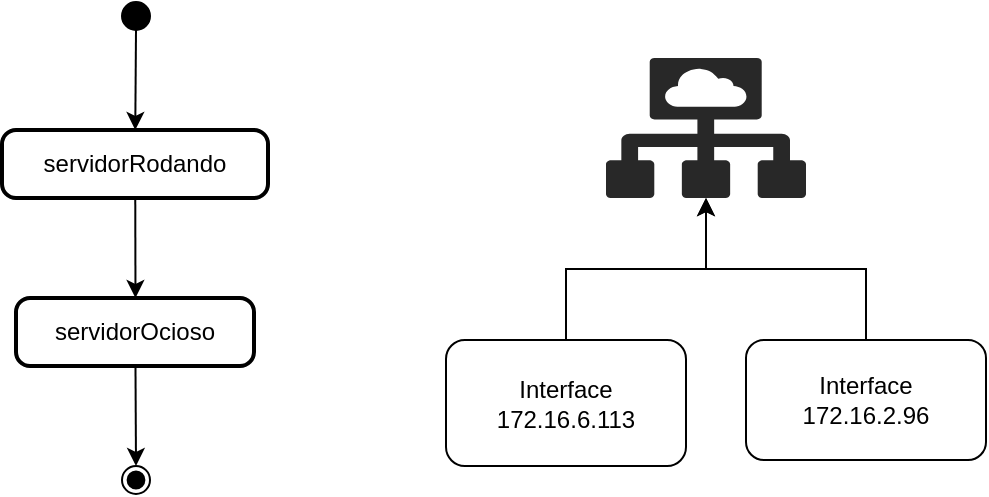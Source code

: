<mxfile version="21.2.9" type="github">
  <diagram name="Página-1" id="9gyRO3F41TpkPdl7yJZX">
    <mxGraphModel dx="954" dy="574" grid="1" gridSize="10" guides="1" tooltips="1" connect="1" arrows="1" fold="1" page="1" pageScale="1" pageWidth="827" pageHeight="1169" math="0" shadow="0">
      <root>
        <mxCell id="0" />
        <mxCell id="1" parent="0" />
        <mxCell id="2" value="" style="ellipse;fillColor=strokeColor;" parent="1" vertex="1">
          <mxGeometry x="68" y="8" width="14" height="14" as="geometry" />
        </mxCell>
        <mxCell id="3" value="servidorRodando" style="rounded=1;absoluteArcSize=1;arcSize=14;whiteSpace=wrap;strokeWidth=2;" parent="1" vertex="1">
          <mxGeometry x="8" y="72" width="133" height="34" as="geometry" />
        </mxCell>
        <mxCell id="4" value="servidorOcioso" style="rounded=1;absoluteArcSize=1;arcSize=14;whiteSpace=wrap;strokeWidth=2;" parent="1" vertex="1">
          <mxGeometry x="15" y="156" width="119" height="34" as="geometry" />
        </mxCell>
        <mxCell id="5" value="" style="ellipse;shape=endState;fillColor=strokeColor;" parent="1" vertex="1">
          <mxGeometry x="68" y="240" width="14" height="14" as="geometry" />
        </mxCell>
        <mxCell id="6" value="" style="curved=1;startArrow=none;;exitX=0.477;exitY=1;entryX=0.501;entryY=0;" parent="1" source="2" target="3" edge="1">
          <mxGeometry relative="1" as="geometry">
            <Array as="points" />
          </mxGeometry>
        </mxCell>
        <mxCell id="7" value="" style="curved=1;startArrow=none;;exitX=0.501;exitY=1;entryX=0.502;entryY=0;" parent="1" source="3" target="4" edge="1">
          <mxGeometry relative="1" as="geometry">
            <Array as="points" />
          </mxGeometry>
        </mxCell>
        <mxCell id="8" value="" style="curved=1;startArrow=none;;exitX=0.502;exitY=1;entryX=0.477;entryY=0;" parent="1" source="4" target="5" edge="1">
          <mxGeometry relative="1" as="geometry">
            <Array as="points" />
          </mxGeometry>
        </mxCell>
        <mxCell id="q4bTHFCdb7Q0ffs88QzT-10" value="" style="verticalLabelPosition=bottom;sketch=0;html=1;fillColor=#282828;strokeColor=none;verticalAlign=top;pointerEvents=1;align=center;shape=mxgraph.cisco_safe.security_icons.virtual_deployment;" vertex="1" parent="1">
          <mxGeometry x="310" y="36" width="100" height="70" as="geometry" />
        </mxCell>
        <mxCell id="q4bTHFCdb7Q0ffs88QzT-14" value="" style="edgeStyle=orthogonalEdgeStyle;rounded=0;orthogonalLoop=1;jettySize=auto;html=1;" edge="1" parent="1" source="q4bTHFCdb7Q0ffs88QzT-11" target="q4bTHFCdb7Q0ffs88QzT-10">
          <mxGeometry relative="1" as="geometry" />
        </mxCell>
        <mxCell id="q4bTHFCdb7Q0ffs88QzT-11" value="&lt;div&gt;Interface &lt;br&gt;&lt;/div&gt;&lt;div&gt;172.16.2.96&lt;br&gt;&lt;/div&gt;" style="rounded=1;whiteSpace=wrap;html=1;" vertex="1" parent="1">
          <mxGeometry x="380" y="177" width="120" height="60" as="geometry" />
        </mxCell>
        <mxCell id="q4bTHFCdb7Q0ffs88QzT-13" value="" style="edgeStyle=orthogonalEdgeStyle;rounded=0;orthogonalLoop=1;jettySize=auto;html=1;" edge="1" parent="1" source="q4bTHFCdb7Q0ffs88QzT-12" target="q4bTHFCdb7Q0ffs88QzT-10">
          <mxGeometry relative="1" as="geometry" />
        </mxCell>
        <mxCell id="q4bTHFCdb7Q0ffs88QzT-12" value="&lt;div&gt;Interface &lt;br&gt;&lt;/div&gt;&lt;div&gt;172.16.6.113&lt;br&gt;&lt;/div&gt;" style="rounded=1;whiteSpace=wrap;html=1;" vertex="1" parent="1">
          <mxGeometry x="230" y="177" width="120" height="63" as="geometry" />
        </mxCell>
      </root>
    </mxGraphModel>
  </diagram>
</mxfile>
